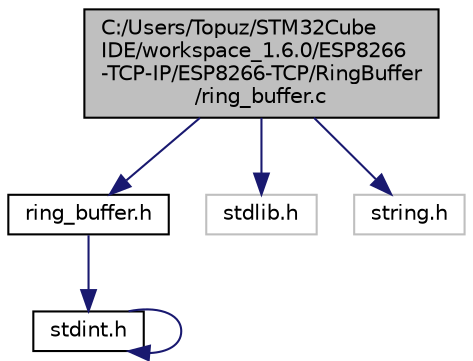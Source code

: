 digraph "C:/Users/Topuz/STM32CubeIDE/workspace_1.6.0/ESP8266-TCP-IP/ESP8266-TCP/RingBuffer/ring_buffer.c"
{
 // LATEX_PDF_SIZE
  edge [fontname="Helvetica",fontsize="10",labelfontname="Helvetica",labelfontsize="10"];
  node [fontname="Helvetica",fontsize="10",shape=record];
  Node1 [label="C:/Users/Topuz/STM32Cube\lIDE/workspace_1.6.0/ESP8266\l-TCP-IP/ESP8266-TCP/RingBuffer\l/ring_buffer.c",height=0.2,width=0.4,color="black", fillcolor="grey75", style="filled", fontcolor="black",tooltip="Source file of the Ring Buffer module."];
  Node1 -> Node2 [color="midnightblue",fontsize="10",style="solid",fontname="Helvetica"];
  Node2 [label="ring_buffer.h",height=0.2,width=0.4,color="black", fillcolor="white", style="filled",URL="$ring__buffer_8h.html",tooltip="Header file of the Ring Buffer module."];
  Node2 -> Node3 [color="midnightblue",fontsize="10",style="solid",fontname="Helvetica"];
  Node3 [label="stdint.h",height=0.2,width=0.4,color="black", fillcolor="white", style="filled",URL="$stdint_8h.html",tooltip=" "];
  Node3 -> Node3 [color="midnightblue",fontsize="10",style="solid",fontname="Helvetica"];
  Node1 -> Node4 [color="midnightblue",fontsize="10",style="solid",fontname="Helvetica"];
  Node4 [label="stdlib.h",height=0.2,width=0.4,color="grey75", fillcolor="white", style="filled",tooltip=" "];
  Node1 -> Node5 [color="midnightblue",fontsize="10",style="solid",fontname="Helvetica"];
  Node5 [label="string.h",height=0.2,width=0.4,color="grey75", fillcolor="white", style="filled",tooltip=" "];
}
